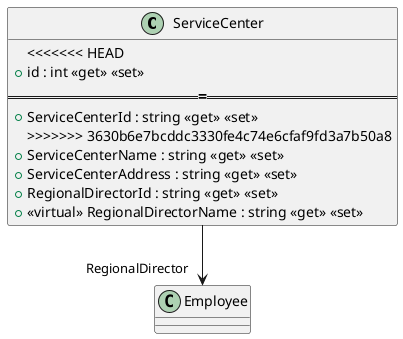 @startuml
class ServiceCenter {
<<<<<<< HEAD
    + id : int <<get>> <<set>>
=======
    + ServiceCenterId : string <<get>> <<set>>
>>>>>>> 3630b6e7bcddc3330fe4c74e6cfaf9fd3a7b50a8
    + ServiceCenterName : string <<get>> <<set>>
    + ServiceCenterAddress : string <<get>> <<set>>
    + RegionalDirectorId : string <<get>> <<set>>
    + <<virtual>> RegionalDirectorName : string <<get>> <<set>>
}
ServiceCenter --> "RegionalDirector" Employee
@enduml
